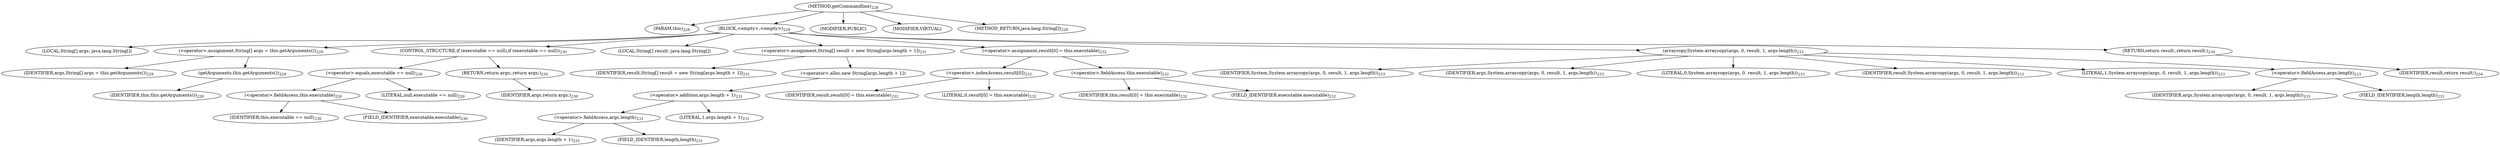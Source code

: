 digraph "getCommandline" {  
"409" [label = <(METHOD,getCommandline)<SUB>228</SUB>> ]
"49" [label = <(PARAM,this)<SUB>228</SUB>> ]
"410" [label = <(BLOCK,&lt;empty&gt;,&lt;empty&gt;)<SUB>228</SUB>> ]
"411" [label = <(LOCAL,String[] args: java.lang.String[])> ]
"412" [label = <(&lt;operator&gt;.assignment,String[] args = this.getArguments())<SUB>229</SUB>> ]
"413" [label = <(IDENTIFIER,args,String[] args = this.getArguments())<SUB>229</SUB>> ]
"414" [label = <(getArguments,this.getArguments())<SUB>229</SUB>> ]
"48" [label = <(IDENTIFIER,this,this.getArguments())<SUB>229</SUB>> ]
"415" [label = <(CONTROL_STRUCTURE,if (executable == null),if (executable == null))<SUB>230</SUB>> ]
"416" [label = <(&lt;operator&gt;.equals,executable == null)<SUB>230</SUB>> ]
"417" [label = <(&lt;operator&gt;.fieldAccess,this.executable)<SUB>230</SUB>> ]
"418" [label = <(IDENTIFIER,this,executable == null)<SUB>230</SUB>> ]
"419" [label = <(FIELD_IDENTIFIER,executable,executable)<SUB>230</SUB>> ]
"420" [label = <(LITERAL,null,executable == null)<SUB>230</SUB>> ]
"421" [label = <(RETURN,return args;,return args;)<SUB>230</SUB>> ]
"422" [label = <(IDENTIFIER,args,return args;)<SUB>230</SUB>> ]
"423" [label = <(LOCAL,String[] result: java.lang.String[])> ]
"424" [label = <(&lt;operator&gt;.assignment,String[] result = new String[args.length + 1])<SUB>231</SUB>> ]
"425" [label = <(IDENTIFIER,result,String[] result = new String[args.length + 1])<SUB>231</SUB>> ]
"426" [label = <(&lt;operator&gt;.alloc,new String[args.length + 1])> ]
"427" [label = <(&lt;operator&gt;.addition,args.length + 1)<SUB>231</SUB>> ]
"428" [label = <(&lt;operator&gt;.fieldAccess,args.length)<SUB>231</SUB>> ]
"429" [label = <(IDENTIFIER,args,args.length + 1)<SUB>231</SUB>> ]
"430" [label = <(FIELD_IDENTIFIER,length,length)<SUB>231</SUB>> ]
"431" [label = <(LITERAL,1,args.length + 1)<SUB>231</SUB>> ]
"432" [label = <(&lt;operator&gt;.assignment,result[0] = this.executable)<SUB>232</SUB>> ]
"433" [label = <(&lt;operator&gt;.indexAccess,result[0])<SUB>232</SUB>> ]
"434" [label = <(IDENTIFIER,result,result[0] = this.executable)<SUB>232</SUB>> ]
"435" [label = <(LITERAL,0,result[0] = this.executable)<SUB>232</SUB>> ]
"436" [label = <(&lt;operator&gt;.fieldAccess,this.executable)<SUB>232</SUB>> ]
"437" [label = <(IDENTIFIER,this,result[0] = this.executable)<SUB>232</SUB>> ]
"438" [label = <(FIELD_IDENTIFIER,executable,executable)<SUB>232</SUB>> ]
"439" [label = <(arraycopy,System.arraycopy(args, 0, result, 1, args.length))<SUB>233</SUB>> ]
"440" [label = <(IDENTIFIER,System,System.arraycopy(args, 0, result, 1, args.length))<SUB>233</SUB>> ]
"441" [label = <(IDENTIFIER,args,System.arraycopy(args, 0, result, 1, args.length))<SUB>233</SUB>> ]
"442" [label = <(LITERAL,0,System.arraycopy(args, 0, result, 1, args.length))<SUB>233</SUB>> ]
"443" [label = <(IDENTIFIER,result,System.arraycopy(args, 0, result, 1, args.length))<SUB>233</SUB>> ]
"444" [label = <(LITERAL,1,System.arraycopy(args, 0, result, 1, args.length))<SUB>233</SUB>> ]
"445" [label = <(&lt;operator&gt;.fieldAccess,args.length)<SUB>233</SUB>> ]
"446" [label = <(IDENTIFIER,args,System.arraycopy(args, 0, result, 1, args.length))<SUB>233</SUB>> ]
"447" [label = <(FIELD_IDENTIFIER,length,length)<SUB>233</SUB>> ]
"448" [label = <(RETURN,return result;,return result;)<SUB>234</SUB>> ]
"449" [label = <(IDENTIFIER,result,return result;)<SUB>234</SUB>> ]
"450" [label = <(MODIFIER,PUBLIC)> ]
"451" [label = <(MODIFIER,VIRTUAL)> ]
"452" [label = <(METHOD_RETURN,java.lang.String[])<SUB>228</SUB>> ]
  "409" -> "49" 
  "409" -> "410" 
  "409" -> "450" 
  "409" -> "451" 
  "409" -> "452" 
  "410" -> "411" 
  "410" -> "412" 
  "410" -> "415" 
  "410" -> "423" 
  "410" -> "424" 
  "410" -> "432" 
  "410" -> "439" 
  "410" -> "448" 
  "412" -> "413" 
  "412" -> "414" 
  "414" -> "48" 
  "415" -> "416" 
  "415" -> "421" 
  "416" -> "417" 
  "416" -> "420" 
  "417" -> "418" 
  "417" -> "419" 
  "421" -> "422" 
  "424" -> "425" 
  "424" -> "426" 
  "426" -> "427" 
  "427" -> "428" 
  "427" -> "431" 
  "428" -> "429" 
  "428" -> "430" 
  "432" -> "433" 
  "432" -> "436" 
  "433" -> "434" 
  "433" -> "435" 
  "436" -> "437" 
  "436" -> "438" 
  "439" -> "440" 
  "439" -> "441" 
  "439" -> "442" 
  "439" -> "443" 
  "439" -> "444" 
  "439" -> "445" 
  "445" -> "446" 
  "445" -> "447" 
  "448" -> "449" 
}
